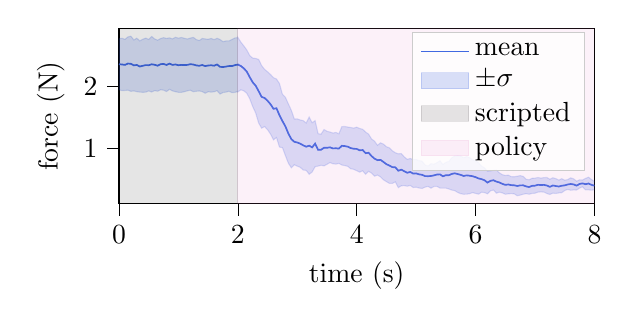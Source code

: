 % This file was created with tikzplotlib v0.10.1.
\begin{tikzpicture}

\definecolor{darkgray176}{RGB}{176,176,176}
\definecolor{lightgray204}{RGB}{204,204,204}
\definecolor{orchid227119194}{RGB}{227,119,194}
\definecolor{royalblue}{RGB}{65,105,225}

\begin{axis}[
legend cell align={left},
legend style={fill opacity=0.8, draw opacity=1, text opacity=1, draw=lightgray204},
tick align=outside,
tick pos=left,
x grid style={darkgray176},
xlabel={time (s)},
xmin=0, xmax=8,
height=1.5in,
width=3in,
xtick style={color=black},
y grid style={darkgray176},
ylabel={force (N)},
ymin=0.105, ymax=2.947,
ytick style={color=black}
]
\addplot [semithick, royalblue]
table {%
0 2.364
0.05 2.36
0.1 2.353
0.15 2.375
0.2 2.371
0.25 2.345
0.3 2.352
0.35 2.327
0.45 2.35
0.5 2.348
0.55 2.363
0.6 2.355
0.65 2.34
0.7 2.365
0.75 2.369
0.8 2.352
0.85 2.374
0.9 2.353
0.95 2.36
1 2.348
1.05 2.353
1.1 2.351
1.15 2.353
1.2 2.365
1.25 2.359
1.3 2.345
1.35 2.339
1.4 2.351
1.45 2.334
1.5 2.343
1.55 2.347
1.6 2.34
1.65 2.36
1.7 2.322
1.75 2.318
1.8 2.326
1.85 2.334
1.9 2.334
1.95 2.349
2 2.359
2 2.357
2.05 2.336
2.1 2.297
2.15 2.245
2.2 2.154
2.25 2.071
2.3 2.016
2.35 1.927
2.4 1.835
2.45 1.817
2.5 1.772
2.55 1.715
2.6 1.642
2.65 1.651
2.7 1.537
2.75 1.444
2.8 1.357
2.85 1.241
2.9 1.151
2.95 1.107
3 1.096
3.05 1.077
3.1 1.05
3.15 1.028
3.2 1.045
3.25 1.017
3.3 1.078
3.35 0.977
3.4 0.979
3.45 1.011
3.5 1.01
3.55 1.018
3.6 1.0
3.65 1.003
3.7 0.997
3.75 1.043
3.8 1.038
3.85 1.028
3.9 1.005
3.95 0.995
4 0.992
4.05 0.969
4.1 0.974
4.15 0.923
4.2 0.93
4.25 0.876
4.3 0.834
4.35 0.81
4.4 0.815
4.45 0.781
4.5 0.745
4.55 0.722
4.6 0.697
4.65 0.694
4.7 0.639
4.75 0.656
4.85 0.606
4.9 0.619
4.95 0.593
5 0.596
5.05 0.58
5.1 0.573
5.15 0.552
5.2 0.55
5.25 0.554
5.3 0.564
5.35 0.577
5.4 0.58
5.45 0.549
5.5 0.566
5.55 0.566
5.6 0.587
5.65 0.597
5.7 0.585
5.75 0.572
5.8 0.554
5.85 0.564
5.9 0.558
5.95 0.55
6 0.535
6.05 0.514
6.1 0.503
6.15 0.485
6.2 0.447
6.25 0.475
6.3 0.485
6.35 0.463
6.4 0.449
6.45 0.427
6.5 0.41
6.55 0.416
6.6 0.406
6.65 0.403
6.7 0.392
6.75 0.401
6.8 0.403
6.85 0.385
6.9 0.375
6.95 0.394
7 0.397
7.05 0.411
7.1 0.407
7.15 0.41
7.2 0.399
7.25 0.378
7.3 0.4
7.35 0.391
7.4 0.383
7.45 0.396
7.5 0.402
7.55 0.416
7.6 0.424
7.65 0.417
7.7 0.398
7.75 0.425
7.8 0.434
7.85 0.421
7.9 0.432
7.95 0.41
8 0.397
};
\addlegendentry{mean}
\path [draw=royalblue, fill=royalblue, opacity=0.2]
(axis cs:0,2.779)
--(axis cs:0,2.364)
--(axis cs:0.05,2.36)
--(axis cs:0.1,2.353)
--(axis cs:0.15,2.375)
--(axis cs:0.2,2.371)
--(axis cs:0.25,2.345)
--(axis cs:0.3,2.352)
--(axis cs:0.35,2.327)
--(axis cs:0.4,2.339)
--(axis cs:0.45,2.35)
--(axis cs:0.5,2.348)
--(axis cs:0.55,2.363)
--(axis cs:0.6,2.355)
--(axis cs:0.65,2.34)
--(axis cs:0.7,2.365)
--(axis cs:0.75,2.369)
--(axis cs:0.8,2.352)
--(axis cs:0.85,2.374)
--(axis cs:0.9,2.353)
--(axis cs:0.95,2.36)
--(axis cs:1,2.348)
--(axis cs:1.05,2.353)
--(axis cs:1.1,2.351)
--(axis cs:1.15,2.353)
--(axis cs:1.2,2.365)
--(axis cs:1.25,2.359)
--(axis cs:1.3,2.345)
--(axis cs:1.35,2.339)
--(axis cs:1.4,2.351)
--(axis cs:1.45,2.334)
--(axis cs:1.5,2.343)
--(axis cs:1.55,2.347)
--(axis cs:1.6,2.34)
--(axis cs:1.65,2.36)
--(axis cs:1.7,2.322)
--(axis cs:1.75,2.318)
--(axis cs:1.8,2.326)
--(axis cs:1.85,2.334)
--(axis cs:1.9,2.334)
--(axis cs:1.95,2.349)
--(axis cs:2,2.359)
--(axis cs:2,2.357)
--(axis cs:2.05,2.336)
--(axis cs:2.1,2.297)
--(axis cs:2.15,2.245)
--(axis cs:2.2,2.154)
--(axis cs:2.25,2.071)
--(axis cs:2.3,2.016)
--(axis cs:2.35,1.927)
--(axis cs:2.4,1.835)
--(axis cs:2.45,1.817)
--(axis cs:2.5,1.772)
--(axis cs:2.55,1.715)
--(axis cs:2.6,1.642)
--(axis cs:2.65,1.651)
--(axis cs:2.7,1.537)
--(axis cs:2.75,1.444)
--(axis cs:2.8,1.357)
--(axis cs:2.85,1.241)
--(axis cs:2.9,1.151)
--(axis cs:2.95,1.107)
--(axis cs:3,1.096)
--(axis cs:3.05,1.077)
--(axis cs:3.1,1.05)
--(axis cs:3.15,1.028)
--(axis cs:3.2,1.045)
--(axis cs:3.25,1.017)
--(axis cs:3.3,1.078)
--(axis cs:3.35,0.977)
--(axis cs:3.4,0.979)
--(axis cs:3.45,1.011)
--(axis cs:3.5,1.01)
--(axis cs:3.55,1.018)
--(axis cs:3.6,1.0)
--(axis cs:3.65,1.003)
--(axis cs:3.7,0.997)
--(axis cs:3.75,1.043)
--(axis cs:3.8,1.038)
--(axis cs:3.85,1.028)
--(axis cs:3.9,1.005)
--(axis cs:3.95,0.995)
--(axis cs:4,0.992)
--(axis cs:4.05,0.969)
--(axis cs:4.1,0.974)
--(axis cs:4.15,0.923)
--(axis cs:4.2,0.93)
--(axis cs:4.25,0.876)
--(axis cs:4.3,0.834)
--(axis cs:4.35,0.81)
--(axis cs:4.4,0.815)
--(axis cs:4.45,0.781)
--(axis cs:4.5,0.745)
--(axis cs:4.55,0.722)
--(axis cs:4.6,0.697)
--(axis cs:4.65,0.694)
--(axis cs:4.7,0.639)
--(axis cs:4.75,0.656)
--(axis cs:4.8,0.631)
--(axis cs:4.85,0.606)
--(axis cs:4.9,0.619)
--(axis cs:4.95,0.593)
--(axis cs:5,0.596)
--(axis cs:5.05,0.58)
--(axis cs:5.1,0.573)
--(axis cs:5.15,0.552)
--(axis cs:5.2,0.55)
--(axis cs:5.25,0.554)
--(axis cs:5.3,0.564)
--(axis cs:5.35,0.577)
--(axis cs:5.4,0.58)
--(axis cs:5.45,0.549)
--(axis cs:5.5,0.566)
--(axis cs:5.55,0.566)
--(axis cs:5.6,0.587)
--(axis cs:5.65,0.597)
--(axis cs:5.7,0.585)
--(axis cs:5.75,0.572)
--(axis cs:5.8,0.554)
--(axis cs:5.85,0.564)
--(axis cs:5.9,0.558)
--(axis cs:5.95,0.55)
--(axis cs:6,0.535)
--(axis cs:6.05,0.514)
--(axis cs:6.1,0.503)
--(axis cs:6.15,0.485)
--(axis cs:6.2,0.447)
--(axis cs:6.25,0.475)
--(axis cs:6.3,0.485)
--(axis cs:6.35,0.463)
--(axis cs:6.4,0.449)
--(axis cs:6.45,0.427)
--(axis cs:6.5,0.41)
--(axis cs:6.55,0.416)
--(axis cs:6.6,0.406)
--(axis cs:6.65,0.403)
--(axis cs:6.7,0.392)
--(axis cs:6.75,0.401)
--(axis cs:6.8,0.403)
--(axis cs:6.85,0.385)
--(axis cs:6.9,0.375)
--(axis cs:6.95,0.394)
--(axis cs:7,0.397)
--(axis cs:7.05,0.411)
--(axis cs:7.1,0.407)
--(axis cs:7.15,0.41)
--(axis cs:7.2,0.399)
--(axis cs:7.25,0.378)
--(axis cs:7.3,0.4)
--(axis cs:7.35,0.391)
--(axis cs:7.4,0.383)
--(axis cs:7.45,0.396)
--(axis cs:7.5,0.402)
--(axis cs:7.55,0.416)
--(axis cs:7.6,0.424)
--(axis cs:7.65,0.417)
--(axis cs:7.7,0.398)
--(axis cs:7.75,0.425)
--(axis cs:7.8,0.434)
--(axis cs:7.85,0.421)
--(axis cs:7.9,0.432)
--(axis cs:7.95,0.41)
--(axis cs:8,0.397)
--(axis cs:8.05,0.407)
--(axis cs:8.1,0.403)
--(axis cs:8.15,0.394)
--(axis cs:8.2,0.409)
--(axis cs:8.25,0.4)
--(axis cs:8.3,0.393)
--(axis cs:8.35,0.377)
--(axis cs:8.4,0.374)
--(axis cs:8.45,0.389)
--(axis cs:8.5,0.386)
--(axis cs:8.55,0.382)
--(axis cs:8.6,0.42)
--(axis cs:8.65,0.419)
--(axis cs:8.7,0.414)
--(axis cs:8.75,0.394)
--(axis cs:8.8,0.393)
--(axis cs:8.85,0.391)
--(axis cs:8.9,0.385)
--(axis cs:8.95,0.371)
--(axis cs:9,0.387)
--(axis cs:9.05,0.365)
--(axis cs:9.1,0.357)
--(axis cs:9.15,0.368)
--(axis cs:9.2,0.418)
--(axis cs:9.25,0.431)
--(axis cs:9.3,0.412)
--(axis cs:9.35,0.399)
--(axis cs:9.4,0.399)
--(axis cs:9.45,0.353)
--(axis cs:9.5,0.334)
--(axis cs:9.55,0.337)
--(axis cs:9.6,0.342)
--(axis cs:9.65,0.34)
--(axis cs:9.7,0.377)
--(axis cs:9.75,0.376)
--(axis cs:9.8,0.334)
--(axis cs:9.85,0.355)
--(axis cs:9.9,0.371)
--(axis cs:9.95,0.362)
--(axis cs:10,0.343)
--(axis cs:10,0.432)
--(axis cs:10,0.432)
--(axis cs:9.95,0.444)
--(axis cs:9.9,0.431)
--(axis cs:9.85,0.426)
--(axis cs:9.8,0.414)
--(axis cs:9.75,0.428)
--(axis cs:9.7,0.429)
--(axis cs:9.65,0.396)
--(axis cs:9.6,0.43)
--(axis cs:9.55,0.404)
--(axis cs:9.5,0.379)
--(axis cs:9.45,0.41)
--(axis cs:9.4,0.45)
--(axis cs:9.35,0.485)
--(axis cs:9.3,0.507)
--(axis cs:9.25,0.534)
--(axis cs:9.2,0.516)
--(axis cs:9.15,0.425)
--(axis cs:9.1,0.421)
--(axis cs:9.05,0.426)
--(axis cs:9,0.45)
--(axis cs:8.95,0.426)
--(axis cs:8.9,0.437)
--(axis cs:8.85,0.433)
--(axis cs:8.8,0.457)
--(axis cs:8.75,0.477)
--(axis cs:8.7,0.5)
--(axis cs:8.65,0.535)
--(axis cs:8.6,0.528)
--(axis cs:8.55,0.448)
--(axis cs:8.5,0.441)
--(axis cs:8.45,0.446)
--(axis cs:8.4,0.438)
--(axis cs:8.35,0.446)
--(axis cs:8.3,0.462)
--(axis cs:8.25,0.497)
--(axis cs:8.2,0.479)
--(axis cs:8.15,0.474)
--(axis cs:8.1,0.498)
--(axis cs:8.05,0.498)
--(axis cs:8,0.466)
--(axis cs:7.95,0.496)
--(axis cs:7.9,0.535)
--(axis cs:7.85,0.514)
--(axis cs:7.8,0.489)
--(axis cs:7.75,0.492)
--(axis cs:7.7,0.469)
--(axis cs:7.65,0.507)
--(axis cs:7.6,0.524)
--(axis cs:7.55,0.496)
--(axis cs:7.5,0.485)
--(axis cs:7.45,0.51)
--(axis cs:7.4,0.487)
--(axis cs:7.35,0.511)
--(axis cs:7.3,0.525)
--(axis cs:7.25,0.501)
--(axis cs:7.2,0.529)
--(axis cs:7.15,0.528)
--(axis cs:7.1,0.519)
--(axis cs:7.05,0.529)
--(axis cs:7,0.519)
--(axis cs:6.95,0.517)
--(axis cs:6.9,0.493)
--(axis cs:6.85,0.501)
--(axis cs:6.8,0.548)
--(axis cs:6.75,0.559)
--(axis cs:6.7,0.55)
--(axis cs:6.65,0.541)
--(axis cs:6.6,0.543)
--(axis cs:6.55,0.568)
--(axis cs:6.5,0.562)
--(axis cs:6.45,0.575)
--(axis cs:6.4,0.605)
--(axis cs:6.35,0.65)
--(axis cs:6.3,0.645)
--(axis cs:6.25,0.635)
--(axis cs:6.2,0.63)
--(axis cs:6.15,0.686)
--(axis cs:6.1,0.715)
--(axis cs:6.05,0.769)
--(axis cs:6,0.8)
--(axis cs:5.95,0.815)
--(axis cs:5.9,0.85)
--(axis cs:5.85,0.868)
--(axis cs:5.8,0.85)
--(axis cs:5.75,0.877)
--(axis cs:5.7,0.882)
--(axis cs:5.65,0.878)
--(axis cs:5.6,0.849)
--(axis cs:5.55,0.789)
--(axis cs:5.5,0.774)
--(axis cs:5.45,0.741)
--(axis cs:5.4,0.801)
--(axis cs:5.35,0.768)
--(axis cs:5.3,0.745)
--(axis cs:5.25,0.753)
--(axis cs:5.2,0.715)
--(axis cs:5.15,0.732)
--(axis cs:5.1,0.794)
--(axis cs:5.05,0.802)
--(axis cs:5,0.819)
--(axis cs:4.95,0.82)
--(axis cs:4.9,0.837)
--(axis cs:4.85,0.824)
--(axis cs:4.8,0.863)
--(axis cs:4.75,0.917)
--(axis cs:4.7,0.913)
--(axis cs:4.65,0.93)
--(axis cs:4.6,0.962)
--(axis cs:4.55,1.01)
--(axis cs:4.5,1.028)
--(axis cs:4.45,1.07)
--(axis cs:4.4,1.091)
--(axis cs:4.35,1.051)
--(axis cs:4.3,1.117)
--(axis cs:4.25,1.153)
--(axis cs:4.2,1.231)
--(axis cs:4.15,1.265)
--(axis cs:4.1,1.311)
--(axis cs:4.05,1.322)
--(axis cs:4,1.345)
--(axis cs:3.95,1.329)
--(axis cs:3.9,1.339)
--(axis cs:3.85,1.346)
--(axis cs:3.8,1.355)
--(axis cs:3.75,1.354)
--(axis cs:3.7,1.237)
--(axis cs:3.65,1.259)
--(axis cs:3.6,1.249)
--(axis cs:3.55,1.266)
--(axis cs:3.5,1.278)
--(axis cs:3.45,1.306)
--(axis cs:3.4,1.231)
--(axis cs:3.35,1.239)
--(axis cs:3.3,1.451)
--(axis cs:3.25,1.416)
--(axis cs:3.2,1.509)
--(axis cs:3.15,1.411)
--(axis cs:3.1,1.451)
--(axis cs:3.05,1.461)
--(axis cs:3,1.478)
--(axis cs:2.95,1.477)
--(axis cs:2.9,1.617)
--(axis cs:2.85,1.721)
--(axis cs:2.8,1.829)
--(axis cs:2.75,1.876)
--(axis cs:2.7,2.051)
--(axis cs:2.65,2.125)
--(axis cs:2.6,2.145)
--(axis cs:2.55,2.197)
--(axis cs:2.5,2.241)
--(axis cs:2.45,2.28)
--(axis cs:2.4,2.342)
--(axis cs:2.35,2.442)
--(axis cs:2.3,2.457)
--(axis cs:2.25,2.464)
--(axis cs:2.2,2.504)
--(axis cs:2.15,2.596)
--(axis cs:2.1,2.661)
--(axis cs:2.05,2.723)
--(axis cs:2,2.799)
--(axis cs:2,2.794)
--(axis cs:1.95,2.79)
--(axis cs:1.9,2.764)
--(axis cs:1.85,2.741)
--(axis cs:1.8,2.741)
--(axis cs:1.75,2.729)
--(axis cs:1.7,2.764)
--(axis cs:1.65,2.784)
--(axis cs:1.6,2.762)
--(axis cs:1.55,2.782)
--(axis cs:1.5,2.767)
--(axis cs:1.45,2.774)
--(axis cs:1.4,2.781)
--(axis cs:1.35,2.747)
--(axis cs:1.3,2.764)
--(axis cs:1.25,2.799)
--(axis cs:1.2,2.787)
--(axis cs:1.15,2.773)
--(axis cs:1.1,2.784)
--(axis cs:1.05,2.797)
--(axis cs:1,2.786)
--(axis cs:0.95,2.8)
--(axis cs:0.9,2.774)
--(axis cs:0.85,2.791)
--(axis cs:0.8,2.782)
--(axis cs:0.75,2.794)
--(axis cs:0.7,2.78)
--(axis cs:0.65,2.753)
--(axis cs:0.6,2.774)
--(axis cs:0.55,2.813)
--(axis cs:0.5,2.765)
--(axis cs:0.45,2.787)
--(axis cs:0.4,2.768)
--(axis cs:0.35,2.742)
--(axis cs:0.3,2.786)
--(axis cs:0.25,2.757)
--(axis cs:0.2,2.818)
--(axis cs:0.15,2.806)
--(axis cs:0.1,2.767)
--(axis cs:0.05,2.784)
--(axis cs:0,2.779)
--cycle;
\addlegendimage{area legend, draw=royalblue, fill=royalblue, opacity=0.2}
\addlegendentry{$\pm \sigma$}

\path [draw=royalblue, fill=royalblue, opacity=0.2]
(axis cs:0,1.949)
--(axis cs:0,2.364)
--(axis cs:0.05,2.36)
--(axis cs:0.1,2.353)
--(axis cs:0.15,2.375)
--(axis cs:0.2,2.371)
--(axis cs:0.25,2.345)
--(axis cs:0.3,2.352)
--(axis cs:0.35,2.327)
--(axis cs:0.4,2.339)
--(axis cs:0.45,2.35)
--(axis cs:0.5,2.348)
--(axis cs:0.55,2.363)
--(axis cs:0.6,2.355)
--(axis cs:0.65,2.34)
--(axis cs:0.7,2.365)
--(axis cs:0.75,2.369)
--(axis cs:0.8,2.352)
--(axis cs:0.85,2.374)
--(axis cs:0.9,2.353)
--(axis cs:0.95,2.36)
--(axis cs:1,2.348)
--(axis cs:1.05,2.353)
--(axis cs:1.1,2.351)
--(axis cs:1.15,2.353)
--(axis cs:1.2,2.365)
--(axis cs:1.25,2.359)
--(axis cs:1.3,2.345)
--(axis cs:1.35,2.339)
--(axis cs:1.4,2.351)
--(axis cs:1.45,2.334)
--(axis cs:1.5,2.343)
--(axis cs:1.55,2.347)
--(axis cs:1.6,2.34)
--(axis cs:1.65,2.36)
--(axis cs:1.7,2.322)
--(axis cs:1.75,2.318)
--(axis cs:1.8,2.326)
--(axis cs:1.85,2.334)
--(axis cs:1.9,2.334)
--(axis cs:1.95,2.349)
--(axis cs:2,2.359)
--(axis cs:2,2.357)
--(axis cs:2.05,2.336)
--(axis cs:2.1,2.297)
--(axis cs:2.15,2.245)
--(axis cs:2.2,2.154)
--(axis cs:2.25,2.071)
--(axis cs:2.3,2.016)
--(axis cs:2.35,1.927)
--(axis cs:2.4,1.835)
--(axis cs:2.45,1.817)
--(axis cs:2.5,1.772)
--(axis cs:2.55,1.715)
--(axis cs:2.6,1.642)
--(axis cs:2.65,1.651)
--(axis cs:2.7,1.537)
--(axis cs:2.75,1.444)
--(axis cs:2.8,1.357)
--(axis cs:2.85,1.241)
--(axis cs:2.9,1.151)
--(axis cs:2.95,1.107)
--(axis cs:3,1.096)
--(axis cs:3.05,1.077)
--(axis cs:3.1,1.05)
--(axis cs:3.15,1.028)
--(axis cs:3.2,1.045)
--(axis cs:3.25,1.017)
--(axis cs:3.3,1.078)
--(axis cs:3.35,0.977)
--(axis cs:3.4,0.979)
--(axis cs:3.45,1.011)
--(axis cs:3.5,1.01)
--(axis cs:3.55,1.018)
--(axis cs:3.6,1.0)
--(axis cs:3.65,1.003)
--(axis cs:3.7,0.997)
--(axis cs:3.75,1.043)
--(axis cs:3.8,1.038)
--(axis cs:3.85,1.028)
--(axis cs:3.9,1.005)
--(axis cs:3.95,0.995)
--(axis cs:4,0.992)
--(axis cs:4.05,0.969)
--(axis cs:4.1,0.974)
--(axis cs:4.15,0.923)
--(axis cs:4.2,0.93)
--(axis cs:4.25,0.876)
--(axis cs:4.3,0.834)
--(axis cs:4.35,0.81)
--(axis cs:4.4,0.815)
--(axis cs:4.45,0.781)
--(axis cs:4.5,0.745)
--(axis cs:4.55,0.722)
--(axis cs:4.6,0.697)
--(axis cs:4.65,0.694)
--(axis cs:4.7,0.639)
--(axis cs:4.75,0.656)
--(axis cs:4.8,0.631)
--(axis cs:4.85,0.606)
--(axis cs:4.9,0.619)
--(axis cs:4.95,0.593)
--(axis cs:5,0.596)
--(axis cs:5.05,0.58)
--(axis cs:5.1,0.573)
--(axis cs:5.15,0.552)
--(axis cs:5.2,0.55)
--(axis cs:5.25,0.554)
--(axis cs:5.3,0.564)
--(axis cs:5.35,0.577)
--(axis cs:5.4,0.58)
--(axis cs:5.45,0.549)
--(axis cs:5.5,0.566)
--(axis cs:5.55,0.566)
--(axis cs:5.6,0.587)
--(axis cs:5.65,0.597)
--(axis cs:5.7,0.585)
--(axis cs:5.75,0.572)
--(axis cs:5.8,0.554)
--(axis cs:5.85,0.564)
--(axis cs:5.9,0.558)
--(axis cs:5.95,0.55)
--(axis cs:6,0.535)
--(axis cs:6.05,0.514)
--(axis cs:6.1,0.503)
--(axis cs:6.15,0.485)
--(axis cs:6.2,0.447)
--(axis cs:6.25,0.475)
--(axis cs:6.3,0.485)
--(axis cs:6.35,0.463)
--(axis cs:6.4,0.449)
--(axis cs:6.45,0.427)
--(axis cs:6.5,0.41)
--(axis cs:6.55,0.416)
--(axis cs:6.6,0.406)
--(axis cs:6.65,0.403)
--(axis cs:6.7,0.392)
--(axis cs:6.75,0.401)
--(axis cs:6.8,0.403)
--(axis cs:6.85,0.385)
--(axis cs:6.9,0.375)
--(axis cs:6.95,0.394)
--(axis cs:7,0.397)
--(axis cs:7.05,0.411)
--(axis cs:7.1,0.407)
--(axis cs:7.15,0.41)
--(axis cs:7.2,0.399)
--(axis cs:7.25,0.378)
--(axis cs:7.3,0.4)
--(axis cs:7.35,0.391)
--(axis cs:7.4,0.383)
--(axis cs:7.45,0.396)
--(axis cs:7.5,0.402)
--(axis cs:7.55,0.416)
--(axis cs:7.6,0.424)
--(axis cs:7.65,0.417)
--(axis cs:7.7,0.398)
--(axis cs:7.75,0.425)
--(axis cs:7.8,0.434)
--(axis cs:7.85,0.421)
--(axis cs:7.9,0.432)
--(axis cs:7.95,0.41)
--(axis cs:8,0.397)
--(axis cs:8.05,0.407)
--(axis cs:8.1,0.403)
--(axis cs:8.15,0.394)
--(axis cs:8.2,0.409)
--(axis cs:8.25,0.4)
--(axis cs:8.3,0.393)
--(axis cs:8.35,0.377)
--(axis cs:8.4,0.374)
--(axis cs:8.45,0.389)
--(axis cs:8.5,0.386)
--(axis cs:8.55,0.382)
--(axis cs:8.6,0.42)
--(axis cs:8.65,0.419)
--(axis cs:8.7,0.414)
--(axis cs:8.75,0.394)
--(axis cs:8.8,0.393)
--(axis cs:8.85,0.391)
--(axis cs:8.9,0.385)
--(axis cs:8.95,0.371)
--(axis cs:9,0.387)
--(axis cs:9.05,0.365)
--(axis cs:9.1,0.357)
--(axis cs:9.15,0.368)
--(axis cs:9.2,0.418)
--(axis cs:9.25,0.431)
--(axis cs:9.3,0.412)
--(axis cs:9.35,0.399)
--(axis cs:9.4,0.399)
--(axis cs:9.45,0.353)
--(axis cs:9.5,0.334)
--(axis cs:9.55,0.337)
--(axis cs:9.6,0.342)
--(axis cs:9.65,0.34)
--(axis cs:9.7,0.377)
--(axis cs:9.75,0.376)
--(axis cs:9.8,0.334)
--(axis cs:9.85,0.355)
--(axis cs:9.9,0.371)
--(axis cs:9.95,0.362)
--(axis cs:10,0.343)
--(axis cs:10,0.254)
--(axis cs:10,0.254)
--(axis cs:9.95,0.28)
--(axis cs:9.9,0.311)
--(axis cs:9.85,0.285)
--(axis cs:9.8,0.255)
--(axis cs:9.75,0.324)
--(axis cs:9.7,0.325)
--(axis cs:9.65,0.285)
--(axis cs:9.6,0.254)
--(axis cs:9.55,0.269)
--(axis cs:9.5,0.29)
--(axis cs:9.45,0.296)
--(axis cs:9.4,0.348)
--(axis cs:9.35,0.312)
--(axis cs:9.3,0.316)
--(axis cs:9.25,0.328)
--(axis cs:9.2,0.321)
--(axis cs:9.15,0.311)
--(axis cs:9.1,0.293)
--(axis cs:9.05,0.305)
--(axis cs:9,0.324)
--(axis cs:8.95,0.316)
--(axis cs:8.9,0.333)
--(axis cs:8.85,0.35)
--(axis cs:8.8,0.329)
--(axis cs:8.75,0.311)
--(axis cs:8.7,0.328)
--(axis cs:8.65,0.304)
--(axis cs:8.6,0.313)
--(axis cs:8.55,0.316)
--(axis cs:8.5,0.33)
--(axis cs:8.45,0.333)
--(axis cs:8.4,0.31)
--(axis cs:8.35,0.308)
--(axis cs:8.3,0.324)
--(axis cs:8.25,0.303)
--(axis cs:8.2,0.34)
--(axis cs:8.15,0.314)
--(axis cs:8.1,0.308)
--(axis cs:8.05,0.316)
--(axis cs:8,0.329)
--(axis cs:7.95,0.325)
--(axis cs:7.9,0.329)
--(axis cs:7.85,0.328)
--(axis cs:7.8,0.379)
--(axis cs:7.75,0.358)
--(axis cs:7.7,0.327)
--(axis cs:7.65,0.328)
--(axis cs:7.6,0.323)
--(axis cs:7.55,0.336)
--(axis cs:7.5,0.319)
--(axis cs:7.45,0.283)
--(axis cs:7.4,0.279)
--(axis cs:7.35,0.271)
--(axis cs:7.3,0.276)
--(axis cs:7.25,0.255)
--(axis cs:7.2,0.269)
--(axis cs:7.15,0.293)
--(axis cs:7.1,0.296)
--(axis cs:7.05,0.293)
--(axis cs:7,0.275)
--(axis cs:6.95,0.271)
--(axis cs:6.9,0.258)
--(axis cs:6.85,0.268)
--(axis cs:6.8,0.258)
--(axis cs:6.75,0.244)
--(axis cs:6.7,0.234)
--(axis cs:6.65,0.265)
--(axis cs:6.6,0.268)
--(axis cs:6.55,0.265)
--(axis cs:6.5,0.258)
--(axis cs:6.45,0.28)
--(axis cs:6.4,0.292)
--(axis cs:6.35,0.276)
--(axis cs:6.3,0.326)
--(axis cs:6.25,0.314)
--(axis cs:6.2,0.265)
--(axis cs:6.15,0.285)
--(axis cs:6.1,0.291)
--(axis cs:6.05,0.259)
--(axis cs:6,0.271)
--(axis cs:5.95,0.285)
--(axis cs:5.9,0.267)
--(axis cs:5.85,0.26)
--(axis cs:5.8,0.258)
--(axis cs:5.75,0.267)
--(axis cs:5.7,0.287)
--(axis cs:5.65,0.316)
--(axis cs:5.6,0.326)
--(axis cs:5.55,0.343)
--(axis cs:5.5,0.358)
--(axis cs:5.45,0.357)
--(axis cs:5.4,0.358)
--(axis cs:5.35,0.386)
--(axis cs:5.3,0.384)
--(axis cs:5.25,0.356)
--(axis cs:5.2,0.385)
--(axis cs:5.15,0.373)
--(axis cs:5.1,0.352)
--(axis cs:5.05,0.359)
--(axis cs:5,0.373)
--(axis cs:4.95,0.367)
--(axis cs:4.9,0.401)
--(axis cs:4.85,0.388)
--(axis cs:4.8,0.398)
--(axis cs:4.75,0.395)
--(axis cs:4.7,0.365)
--(axis cs:4.65,0.459)
--(axis cs:4.6,0.433)
--(axis cs:4.55,0.434)
--(axis cs:4.5,0.462)
--(axis cs:4.45,0.492)
--(axis cs:4.4,0.539)
--(axis cs:4.35,0.569)
--(axis cs:4.3,0.55)
--(axis cs:4.25,0.6)
--(axis cs:4.2,0.629)
--(axis cs:4.15,0.581)
--(axis cs:4.1,0.638)
--(axis cs:4.05,0.616)
--(axis cs:4,0.639)
--(axis cs:3.95,0.662)
--(axis cs:3.9,0.67)
--(axis cs:3.85,0.71)
--(axis cs:3.8,0.722)
--(axis cs:3.75,0.731)
--(axis cs:3.7,0.758)
--(axis cs:3.65,0.746)
--(axis cs:3.6,0.752)
--(axis cs:3.55,0.771)
--(axis cs:3.5,0.743)
--(axis cs:3.45,0.717)
--(axis cs:3.4,0.727)
--(axis cs:3.35,0.714)
--(axis cs:3.3,0.705)
--(axis cs:3.25,0.618)
--(axis cs:3.2,0.581)
--(axis cs:3.15,0.645)
--(axis cs:3.1,0.65)
--(axis cs:3.05,0.694)
--(axis cs:3,0.713)
--(axis cs:2.95,0.737)
--(axis cs:2.9,0.686)
--(axis cs:2.85,0.761)
--(axis cs:2.8,0.884)
--(axis cs:2.75,1.013)
--(axis cs:2.7,1.022)
--(axis cs:2.65,1.176)
--(axis cs:2.6,1.139)
--(axis cs:2.55,1.232)
--(axis cs:2.5,1.303)
--(axis cs:2.45,1.355)
--(axis cs:2.4,1.328)
--(axis cs:2.35,1.411)
--(axis cs:2.3,1.574)
--(axis cs:2.25,1.678)
--(axis cs:2.2,1.804)
--(axis cs:2.15,1.894)
--(axis cs:2.1,1.933)
--(axis cs:2.05,1.949)
--(axis cs:2,1.915)
--(axis cs:2,1.924)
--(axis cs:1.95,1.908)
--(axis cs:1.9,1.904)
--(axis cs:1.85,1.926)
--(axis cs:1.8,1.912)
--(axis cs:1.75,1.906)
--(axis cs:1.7,1.881)
--(axis cs:1.65,1.935)
--(axis cs:1.6,1.918)
--(axis cs:1.55,1.912)
--(axis cs:1.5,1.919)
--(axis cs:1.45,1.894)
--(axis cs:1.4,1.921)
--(axis cs:1.35,1.931)
--(axis cs:1.3,1.926)
--(axis cs:1.25,1.919)
--(axis cs:1.2,1.943)
--(axis cs:1.15,1.933)
--(axis cs:1.1,1.919)
--(axis cs:1.05,1.908)
--(axis cs:1,1.909)
--(axis cs:0.95,1.919)
--(axis cs:0.9,1.932)
--(axis cs:0.85,1.957)
--(axis cs:0.8,1.922)
--(axis cs:0.75,1.944)
--(axis cs:0.7,1.95)
--(axis cs:0.65,1.927)
--(axis cs:0.6,1.937)
--(axis cs:0.55,1.914)
--(axis cs:0.5,1.931)
--(axis cs:0.45,1.912)
--(axis cs:0.4,1.909)
--(axis cs:0.35,1.913)
--(axis cs:0.3,1.919)
--(axis cs:0.25,1.932)
--(axis cs:0.2,1.925)
--(axis cs:0.15,1.944)
--(axis cs:0.1,1.939)
--(axis cs:0.05,1.937)
--(axis cs:0,1.949)
--cycle;

\path [draw=black, fill=black, opacity=0.1]
(axis cs:0,0)
--(axis cs:0,3)
--(axis cs:2,3)
--(axis cs:2,0)
--cycle;
\addlegendimage{area legend, draw=black, fill=black, opacity=0.1}
\addlegendentry{scripted}

\path [draw=orchid227119194, fill=orchid227119194, opacity=0.1]
(axis cs:2,0)
--(axis cs:2,3)
--(axis cs:10,3)
--(axis cs:10,0)
--cycle;
\addlegendimage{area legend, draw=orchid227119194, fill=orchid227119194, opacity=0.1}
\addlegendentry{policy}

\end{axis}

\end{tikzpicture}

